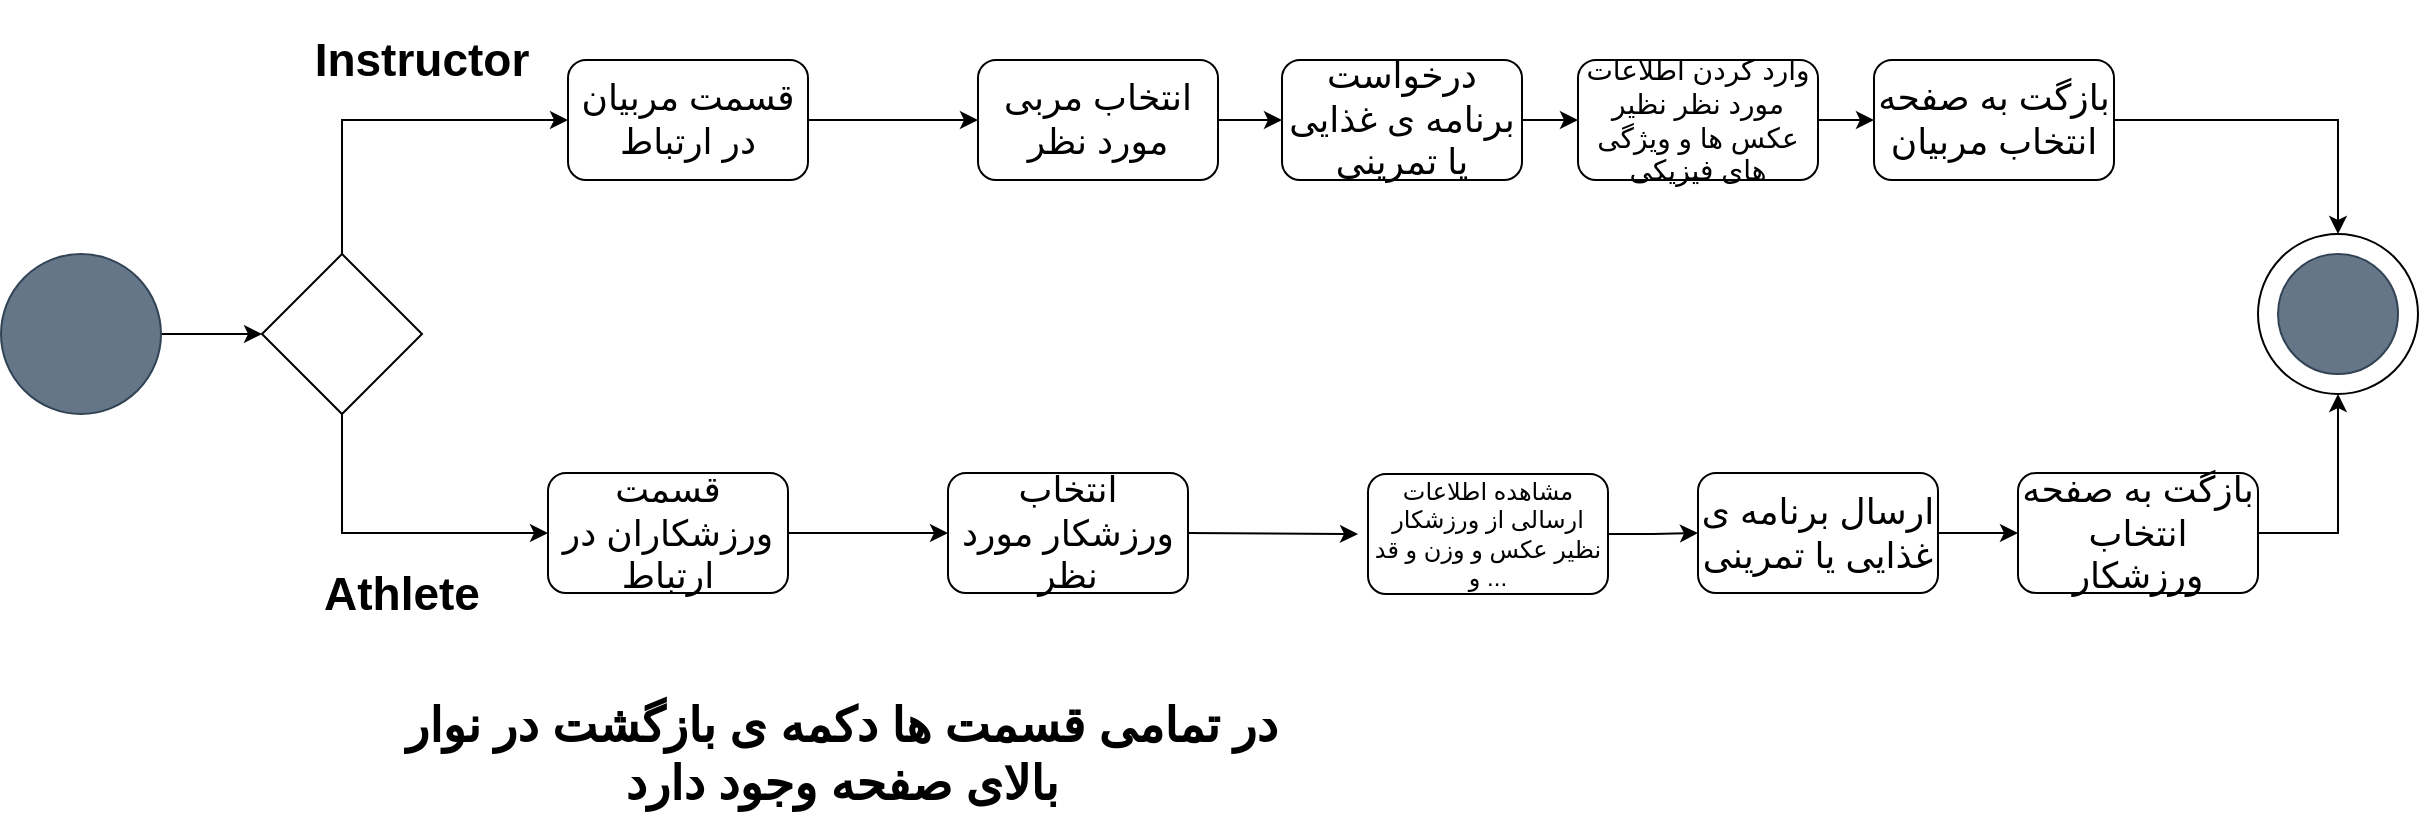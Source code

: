 <mxfile version="12.2.4" type="github" pages="1">
  <diagram id="MDsHlCeejwf5DUwr1m0u" name="Page-1">
    <mxGraphModel dx="2258" dy="-308" grid="1" gridSize="10" guides="1" tooltips="1" connect="1" arrows="1" fold="1" page="1" pageScale="1" pageWidth="850" pageHeight="1100" math="0" shadow="0">
      <root>
        <mxCell id="0"/>
        <mxCell id="1" parent="0"/>
        <mxCell id="NJT6fK0iVDnFJrr9anFl-1" value="&lt;font style=&quot;font-size: 18px&quot;&gt;قسمت مربیان در ارتباط&lt;/font&gt;" style="rounded=1;whiteSpace=wrap;html=1;" parent="1" vertex="1">
          <mxGeometry x="-295" y="1533" width="120" height="60" as="geometry"/>
        </mxCell>
        <mxCell id="NJT6fK0iVDnFJrr9anFl-2" value="&lt;font style=&quot;font-size: 18px&quot;&gt;انتخاب مربی مورد نظر&lt;/font&gt;" style="rounded=1;whiteSpace=wrap;html=1;" parent="1" vertex="1">
          <mxGeometry x="-90" y="1533" width="120" height="60" as="geometry"/>
        </mxCell>
        <mxCell id="9qB1vEhFpDExc9uaDArn-9" style="edgeStyle=orthogonalEdgeStyle;rounded=0;orthogonalLoop=1;jettySize=auto;html=1;exitX=1;exitY=0.5;exitDx=0;exitDy=0;entryX=0;entryY=0.5;entryDx=0;entryDy=0;" edge="1" parent="1" source="NJT6fK0iVDnFJrr9anFl-3" target="9qB1vEhFpDExc9uaDArn-8">
          <mxGeometry relative="1" as="geometry"/>
        </mxCell>
        <mxCell id="NJT6fK0iVDnFJrr9anFl-3" value="&lt;font style=&quot;font-size: 18px&quot;&gt;درخواست برنامه ی غذایی یا تمرینی&lt;/font&gt;" style="rounded=1;whiteSpace=wrap;html=1;" parent="1" vertex="1">
          <mxGeometry x="62" y="1533" width="120" height="60" as="geometry"/>
        </mxCell>
        <mxCell id="NJT6fK0iVDnFJrr9anFl-6" value="" style="endArrow=classic;html=1;exitX=1;exitY=0.5;exitDx=0;exitDy=0;entryX=0;entryY=0.5;entryDx=0;entryDy=0;" parent="1" source="NJT6fK0iVDnFJrr9anFl-2" target="NJT6fK0iVDnFJrr9anFl-3" edge="1">
          <mxGeometry width="50" height="50" relative="1" as="geometry">
            <mxPoint x="45" y="1580" as="sourcePoint"/>
            <mxPoint x="95" y="1530" as="targetPoint"/>
          </mxGeometry>
        </mxCell>
        <mxCell id="NJT6fK0iVDnFJrr9anFl-36" style="edgeStyle=orthogonalEdgeStyle;rounded=0;orthogonalLoop=1;jettySize=auto;html=1;exitX=1;exitY=0.5;exitDx=0;exitDy=0;entryX=0.5;entryY=0;entryDx=0;entryDy=0;" parent="1" source="NJT6fK0iVDnFJrr9anFl-9" target="NJT6fK0iVDnFJrr9anFl-34" edge="1">
          <mxGeometry relative="1" as="geometry"/>
        </mxCell>
        <mxCell id="NJT6fK0iVDnFJrr9anFl-9" value="&lt;font style=&quot;font-size: 18px&quot;&gt;بازگت به صفحه انتخاب مربیان&lt;/font&gt;" style="rounded=1;whiteSpace=wrap;html=1;" parent="1" vertex="1">
          <mxGeometry x="358" y="1533" width="120" height="60" as="geometry"/>
        </mxCell>
        <mxCell id="NJT6fK0iVDnFJrr9anFl-13" value="" style="endArrow=classic;html=1;entryX=0;entryY=0.5;entryDx=0;entryDy=0;exitX=1;exitY=0.5;exitDx=0;exitDy=0;" parent="1" source="NJT6fK0iVDnFJrr9anFl-1" target="NJT6fK0iVDnFJrr9anFl-2" edge="1">
          <mxGeometry width="50" height="50" relative="1" as="geometry">
            <mxPoint x="-155" y="1580" as="sourcePoint"/>
            <mxPoint x="-125" y="1510" as="targetPoint"/>
          </mxGeometry>
        </mxCell>
        <mxCell id="NJT6fK0iVDnFJrr9anFl-14" value="&lt;font style=&quot;font-size: 18px&quot;&gt;قسمت ورزشکاران در ارتباط&lt;/font&gt;" style="rounded=1;whiteSpace=wrap;html=1;" parent="1" vertex="1">
          <mxGeometry x="-305" y="1739.5" width="120" height="60" as="geometry"/>
        </mxCell>
        <mxCell id="NJT6fK0iVDnFJrr9anFl-15" value="&lt;font style=&quot;font-size: 18px&quot;&gt;انتخاب ورزشکار مورد نظر&lt;/font&gt;" style="rounded=1;whiteSpace=wrap;html=1;" parent="1" vertex="1">
          <mxGeometry x="-105" y="1739.5" width="120" height="60" as="geometry"/>
        </mxCell>
        <mxCell id="9qB1vEhFpDExc9uaDArn-7" style="edgeStyle=orthogonalEdgeStyle;rounded=0;orthogonalLoop=1;jettySize=auto;html=1;exitX=1;exitY=0.5;exitDx=0;exitDy=0;entryX=0;entryY=0.5;entryDx=0;entryDy=0;" edge="1" parent="1" source="NJT6fK0iVDnFJrr9anFl-16" target="NJT6fK0iVDnFJrr9anFl-22">
          <mxGeometry relative="1" as="geometry"/>
        </mxCell>
        <mxCell id="NJT6fK0iVDnFJrr9anFl-16" value="&lt;font style=&quot;font-size: 18px&quot;&gt;ارسال برنامه ی غذایی یا تمرینی&lt;/font&gt;" style="rounded=1;whiteSpace=wrap;html=1;" parent="1" vertex="1">
          <mxGeometry x="270" y="1739.5" width="120" height="60" as="geometry"/>
        </mxCell>
        <mxCell id="NJT6fK0iVDnFJrr9anFl-19" value="" style="endArrow=classic;html=1;exitX=1;exitY=0.5;exitDx=0;exitDy=0;" parent="1" source="NJT6fK0iVDnFJrr9anFl-15" edge="1">
          <mxGeometry width="50" height="50" relative="1" as="geometry">
            <mxPoint x="45" y="1609.5" as="sourcePoint"/>
            <mxPoint x="100" y="1770" as="targetPoint"/>
          </mxGeometry>
        </mxCell>
        <mxCell id="NJT6fK0iVDnFJrr9anFl-37" style="edgeStyle=orthogonalEdgeStyle;rounded=0;orthogonalLoop=1;jettySize=auto;html=1;exitX=1;exitY=0.5;exitDx=0;exitDy=0;entryX=0.5;entryY=1;entryDx=0;entryDy=0;" parent="1" source="NJT6fK0iVDnFJrr9anFl-22" target="NJT6fK0iVDnFJrr9anFl-34" edge="1">
          <mxGeometry relative="1" as="geometry"/>
        </mxCell>
        <mxCell id="NJT6fK0iVDnFJrr9anFl-22" value="&lt;font style=&quot;font-size: 18px&quot;&gt;بازگت به صفحه انتخاب ورزشکار&lt;/font&gt;" style="rounded=1;whiteSpace=wrap;html=1;" parent="1" vertex="1">
          <mxGeometry x="430" y="1739.5" width="120" height="60" as="geometry"/>
        </mxCell>
        <mxCell id="NJT6fK0iVDnFJrr9anFl-26" value="" style="endArrow=classic;html=1;entryX=0;entryY=0.5;entryDx=0;entryDy=0;exitX=1;exitY=0.5;exitDx=0;exitDy=0;" parent="1" source="NJT6fK0iVDnFJrr9anFl-14" target="NJT6fK0iVDnFJrr9anFl-15" edge="1">
          <mxGeometry width="50" height="50" relative="1" as="geometry">
            <mxPoint x="-155" y="1609.5" as="sourcePoint"/>
            <mxPoint x="-125" y="1539.5" as="targetPoint"/>
          </mxGeometry>
        </mxCell>
        <mxCell id="NJT6fK0iVDnFJrr9anFl-27" value="&lt;font size=&quot;1&quot;&gt;&lt;b style=&quot;font-size: 24px&quot;&gt;در تمامی قسمت ها دکمه ی بازگشت در نوار بالای صفحه وجود دارد&lt;/b&gt;&lt;/font&gt;" style="text;html=1;strokeColor=none;fillColor=none;align=center;verticalAlign=middle;whiteSpace=wrap;rounded=0;" parent="1" vertex="1">
          <mxGeometry x="-378" y="1870" width="440" height="20" as="geometry"/>
        </mxCell>
        <mxCell id="NJT6fK0iVDnFJrr9anFl-29" style="edgeStyle=orthogonalEdgeStyle;rounded=0;orthogonalLoop=1;jettySize=auto;html=1;exitX=0.5;exitY=0;exitDx=0;exitDy=0;entryX=0;entryY=0.5;entryDx=0;entryDy=0;" parent="1" source="NJT6fK0iVDnFJrr9anFl-28" target="NJT6fK0iVDnFJrr9anFl-1" edge="1">
          <mxGeometry relative="1" as="geometry"/>
        </mxCell>
        <mxCell id="NJT6fK0iVDnFJrr9anFl-30" style="edgeStyle=orthogonalEdgeStyle;rounded=0;orthogonalLoop=1;jettySize=auto;html=1;exitX=0.5;exitY=1;exitDx=0;exitDy=0;entryX=0;entryY=0.5;entryDx=0;entryDy=0;" parent="1" source="NJT6fK0iVDnFJrr9anFl-28" target="NJT6fK0iVDnFJrr9anFl-14" edge="1">
          <mxGeometry relative="1" as="geometry"/>
        </mxCell>
        <mxCell id="NJT6fK0iVDnFJrr9anFl-28" value="" style="rhombus;whiteSpace=wrap;html=1;" parent="1" vertex="1">
          <mxGeometry x="-448" y="1630" width="80" height="80" as="geometry"/>
        </mxCell>
        <mxCell id="NJT6fK0iVDnFJrr9anFl-33" value="" style="edgeStyle=orthogonalEdgeStyle;rounded=0;orthogonalLoop=1;jettySize=auto;html=1;entryX=0;entryY=0.5;entryDx=0;entryDy=0;" parent="1" source="NJT6fK0iVDnFJrr9anFl-31" target="NJT6fK0iVDnFJrr9anFl-28" edge="1">
          <mxGeometry relative="1" as="geometry">
            <mxPoint x="-498" y="1690" as="targetPoint"/>
          </mxGeometry>
        </mxCell>
        <mxCell id="NJT6fK0iVDnFJrr9anFl-31" value="" style="ellipse;whiteSpace=wrap;html=1;aspect=fixed;fillColor=#647687;strokeColor=#314354;fontColor=#ffffff;" parent="1" vertex="1">
          <mxGeometry x="-578.5" y="1630" width="80" height="80" as="geometry"/>
        </mxCell>
        <mxCell id="NJT6fK0iVDnFJrr9anFl-34" value="" style="ellipse;whiteSpace=wrap;html=1;aspect=fixed;" parent="1" vertex="1">
          <mxGeometry x="550" y="1620" width="80" height="80" as="geometry"/>
        </mxCell>
        <mxCell id="NJT6fK0iVDnFJrr9anFl-35" value="" style="ellipse;whiteSpace=wrap;html=1;aspect=fixed;fillColor=#647687;strokeColor=#314354;fontColor=#ffffff;" parent="1" vertex="1">
          <mxGeometry x="560" y="1630" width="60" height="60" as="geometry"/>
        </mxCell>
        <mxCell id="NJT6fK0iVDnFJrr9anFl-39" value="&lt;font style=&quot;font-size: 23px&quot;&gt;&lt;b&gt;Instructor&lt;/b&gt;&lt;/font&gt;" style="text;html=1;strokeColor=none;fillColor=none;align=center;verticalAlign=middle;whiteSpace=wrap;rounded=0;" parent="1" vertex="1">
          <mxGeometry x="-419" y="1503" width="102" height="60" as="geometry"/>
        </mxCell>
        <mxCell id="NJT6fK0iVDnFJrr9anFl-42" value="&lt;font style=&quot;font-size: 23px&quot;&gt;&lt;b&gt;Athlete&lt;/b&gt;&lt;/font&gt;" style="text;html=1;strokeColor=none;fillColor=none;align=center;verticalAlign=middle;whiteSpace=wrap;rounded=0;" parent="1" vertex="1">
          <mxGeometry x="-429" y="1769.5" width="102" height="60" as="geometry"/>
        </mxCell>
        <mxCell id="9qB1vEhFpDExc9uaDArn-6" style="edgeStyle=orthogonalEdgeStyle;rounded=0;orthogonalLoop=1;jettySize=auto;html=1;exitX=1;exitY=0.5;exitDx=0;exitDy=0;entryX=0;entryY=0.5;entryDx=0;entryDy=0;" edge="1" parent="1" source="9qB1vEhFpDExc9uaDArn-5" target="NJT6fK0iVDnFJrr9anFl-16">
          <mxGeometry relative="1" as="geometry"/>
        </mxCell>
        <mxCell id="9qB1vEhFpDExc9uaDArn-5" value="مشاهده اطلاعات ارسالی از ورزشکار نظیر عکس و وزن و قد و ..." style="rounded=1;whiteSpace=wrap;html=1;" vertex="1" parent="1">
          <mxGeometry x="105" y="1740" width="120" height="60" as="geometry"/>
        </mxCell>
        <mxCell id="9qB1vEhFpDExc9uaDArn-10" style="edgeStyle=orthogonalEdgeStyle;rounded=0;orthogonalLoop=1;jettySize=auto;html=1;exitX=1;exitY=0.5;exitDx=0;exitDy=0;entryX=0;entryY=0.5;entryDx=0;entryDy=0;" edge="1" parent="1" source="9qB1vEhFpDExc9uaDArn-8" target="NJT6fK0iVDnFJrr9anFl-9">
          <mxGeometry relative="1" as="geometry"/>
        </mxCell>
        <mxCell id="9qB1vEhFpDExc9uaDArn-8" value="&lt;font style=&quot;font-size: 14px&quot;&gt;وارد کردن اطلاعات مورد نظر نظیر عکس ها و ویژگی های فیزیکی&lt;/font&gt;" style="rounded=1;whiteSpace=wrap;html=1;" vertex="1" parent="1">
          <mxGeometry x="210" y="1533" width="120" height="60" as="geometry"/>
        </mxCell>
      </root>
    </mxGraphModel>
  </diagram>
</mxfile>
